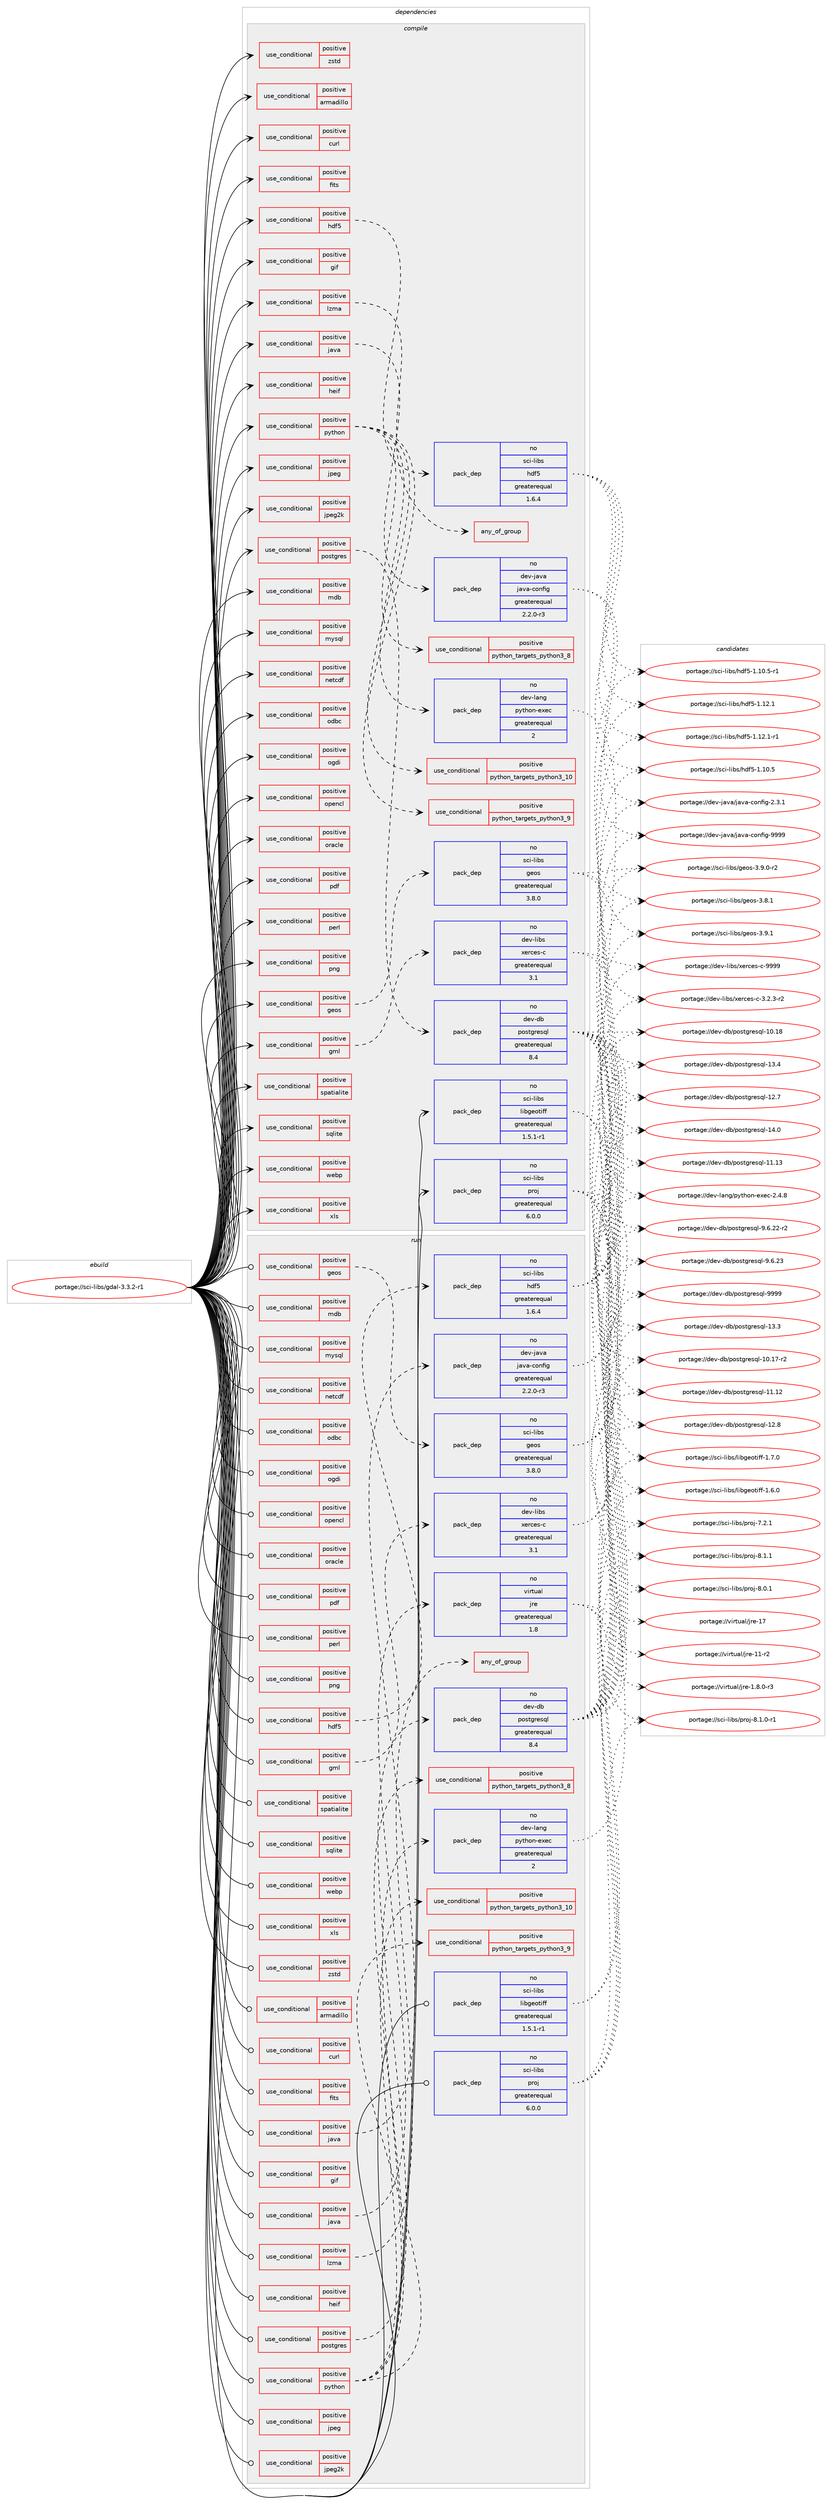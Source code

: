 digraph prolog {

# *************
# Graph options
# *************

newrank=true;
concentrate=true;
compound=true;
graph [rankdir=LR,fontname=Helvetica,fontsize=10,ranksep=1.5];#, ranksep=2.5, nodesep=0.2];
edge  [arrowhead=vee];
node  [fontname=Helvetica,fontsize=10];

# **********
# The ebuild
# **********

subgraph cluster_leftcol {
color=gray;
label=<<i>ebuild</i>>;
id [label="portage://sci-libs/gdal-3.3.2-r1", color=red, width=4, href="../sci-libs/gdal-3.3.2-r1.svg"];
}

# ****************
# The dependencies
# ****************

subgraph cluster_midcol {
color=gray;
label=<<i>dependencies</i>>;
subgraph cluster_compile {
fillcolor="#eeeeee";
style=filled;
label=<<i>compile</i>>;
subgraph cond231 {
dependency393 [label=<<TABLE BORDER="0" CELLBORDER="1" CELLSPACING="0" CELLPADDING="4"><TR><TD ROWSPAN="3" CELLPADDING="10">use_conditional</TD></TR><TR><TD>positive</TD></TR><TR><TD>armadillo</TD></TR></TABLE>>, shape=none, color=red];
# *** BEGIN UNKNOWN DEPENDENCY TYPE (TODO) ***
# dependency393 -> package_dependency(portage://sci-libs/gdal-3.3.2-r1,install,no,sci-libs,armadillo,none,[,,],any_same_slot,[use(enable(lapack),none)])
# *** END UNKNOWN DEPENDENCY TYPE (TODO) ***

}
id:e -> dependency393:w [weight=20,style="solid",arrowhead="vee"];
subgraph cond232 {
dependency394 [label=<<TABLE BORDER="0" CELLBORDER="1" CELLSPACING="0" CELLPADDING="4"><TR><TD ROWSPAN="3" CELLPADDING="10">use_conditional</TD></TR><TR><TD>positive</TD></TR><TR><TD>curl</TD></TR></TABLE>>, shape=none, color=red];
# *** BEGIN UNKNOWN DEPENDENCY TYPE (TODO) ***
# dependency394 -> package_dependency(portage://sci-libs/gdal-3.3.2-r1,install,no,net-misc,curl,none,[,,],[],[])
# *** END UNKNOWN DEPENDENCY TYPE (TODO) ***

}
id:e -> dependency394:w [weight=20,style="solid",arrowhead="vee"];
subgraph cond233 {
dependency395 [label=<<TABLE BORDER="0" CELLBORDER="1" CELLSPACING="0" CELLPADDING="4"><TR><TD ROWSPAN="3" CELLPADDING="10">use_conditional</TD></TR><TR><TD>positive</TD></TR><TR><TD>fits</TD></TR></TABLE>>, shape=none, color=red];
# *** BEGIN UNKNOWN DEPENDENCY TYPE (TODO) ***
# dependency395 -> package_dependency(portage://sci-libs/gdal-3.3.2-r1,install,no,sci-libs,cfitsio,none,[,,],any_same_slot,[])
# *** END UNKNOWN DEPENDENCY TYPE (TODO) ***

}
id:e -> dependency395:w [weight=20,style="solid",arrowhead="vee"];
subgraph cond234 {
dependency396 [label=<<TABLE BORDER="0" CELLBORDER="1" CELLSPACING="0" CELLPADDING="4"><TR><TD ROWSPAN="3" CELLPADDING="10">use_conditional</TD></TR><TR><TD>positive</TD></TR><TR><TD>geos</TD></TR></TABLE>>, shape=none, color=red];
subgraph pack155 {
dependency397 [label=<<TABLE BORDER="0" CELLBORDER="1" CELLSPACING="0" CELLPADDING="4" WIDTH="220"><TR><TD ROWSPAN="6" CELLPADDING="30">pack_dep</TD></TR><TR><TD WIDTH="110">no</TD></TR><TR><TD>sci-libs</TD></TR><TR><TD>geos</TD></TR><TR><TD>greaterequal</TD></TR><TR><TD>3.8.0</TD></TR></TABLE>>, shape=none, color=blue];
}
dependency396:e -> dependency397:w [weight=20,style="dashed",arrowhead="vee"];
}
id:e -> dependency396:w [weight=20,style="solid",arrowhead="vee"];
subgraph cond235 {
dependency398 [label=<<TABLE BORDER="0" CELLBORDER="1" CELLSPACING="0" CELLPADDING="4"><TR><TD ROWSPAN="3" CELLPADDING="10">use_conditional</TD></TR><TR><TD>positive</TD></TR><TR><TD>gif</TD></TR></TABLE>>, shape=none, color=red];
# *** BEGIN UNKNOWN DEPENDENCY TYPE (TODO) ***
# dependency398 -> package_dependency(portage://sci-libs/gdal-3.3.2-r1,install,no,media-libs,giflib,none,[,,],any_same_slot,[])
# *** END UNKNOWN DEPENDENCY TYPE (TODO) ***

}
id:e -> dependency398:w [weight=20,style="solid",arrowhead="vee"];
subgraph cond236 {
dependency399 [label=<<TABLE BORDER="0" CELLBORDER="1" CELLSPACING="0" CELLPADDING="4"><TR><TD ROWSPAN="3" CELLPADDING="10">use_conditional</TD></TR><TR><TD>positive</TD></TR><TR><TD>gml</TD></TR></TABLE>>, shape=none, color=red];
subgraph pack156 {
dependency400 [label=<<TABLE BORDER="0" CELLBORDER="1" CELLSPACING="0" CELLPADDING="4" WIDTH="220"><TR><TD ROWSPAN="6" CELLPADDING="30">pack_dep</TD></TR><TR><TD WIDTH="110">no</TD></TR><TR><TD>dev-libs</TD></TR><TR><TD>xerces-c</TD></TR><TR><TD>greaterequal</TD></TR><TR><TD>3.1</TD></TR></TABLE>>, shape=none, color=blue];
}
dependency399:e -> dependency400:w [weight=20,style="dashed",arrowhead="vee"];
}
id:e -> dependency399:w [weight=20,style="solid",arrowhead="vee"];
subgraph cond237 {
dependency401 [label=<<TABLE BORDER="0" CELLBORDER="1" CELLSPACING="0" CELLPADDING="4"><TR><TD ROWSPAN="3" CELLPADDING="10">use_conditional</TD></TR><TR><TD>positive</TD></TR><TR><TD>hdf5</TD></TR></TABLE>>, shape=none, color=red];
subgraph pack157 {
dependency402 [label=<<TABLE BORDER="0" CELLBORDER="1" CELLSPACING="0" CELLPADDING="4" WIDTH="220"><TR><TD ROWSPAN="6" CELLPADDING="30">pack_dep</TD></TR><TR><TD WIDTH="110">no</TD></TR><TR><TD>sci-libs</TD></TR><TR><TD>hdf5</TD></TR><TR><TD>greaterequal</TD></TR><TR><TD>1.6.4</TD></TR></TABLE>>, shape=none, color=blue];
}
dependency401:e -> dependency402:w [weight=20,style="dashed",arrowhead="vee"];
}
id:e -> dependency401:w [weight=20,style="solid",arrowhead="vee"];
subgraph cond238 {
dependency403 [label=<<TABLE BORDER="0" CELLBORDER="1" CELLSPACING="0" CELLPADDING="4"><TR><TD ROWSPAN="3" CELLPADDING="10">use_conditional</TD></TR><TR><TD>positive</TD></TR><TR><TD>heif</TD></TR></TABLE>>, shape=none, color=red];
# *** BEGIN UNKNOWN DEPENDENCY TYPE (TODO) ***
# dependency403 -> package_dependency(portage://sci-libs/gdal-3.3.2-r1,install,no,media-libs,libheif,none,[,,],any_same_slot,[])
# *** END UNKNOWN DEPENDENCY TYPE (TODO) ***

}
id:e -> dependency403:w [weight=20,style="solid",arrowhead="vee"];
subgraph cond239 {
dependency404 [label=<<TABLE BORDER="0" CELLBORDER="1" CELLSPACING="0" CELLPADDING="4"><TR><TD ROWSPAN="3" CELLPADDING="10">use_conditional</TD></TR><TR><TD>positive</TD></TR><TR><TD>java</TD></TR></TABLE>>, shape=none, color=red];
subgraph pack158 {
dependency405 [label=<<TABLE BORDER="0" CELLBORDER="1" CELLSPACING="0" CELLPADDING="4" WIDTH="220"><TR><TD ROWSPAN="6" CELLPADDING="30">pack_dep</TD></TR><TR><TD WIDTH="110">no</TD></TR><TR><TD>dev-java</TD></TR><TR><TD>java-config</TD></TR><TR><TD>greaterequal</TD></TR><TR><TD>2.2.0-r3</TD></TR></TABLE>>, shape=none, color=blue];
}
dependency404:e -> dependency405:w [weight=20,style="dashed",arrowhead="vee"];
}
id:e -> dependency404:w [weight=20,style="solid",arrowhead="vee"];
subgraph cond240 {
dependency406 [label=<<TABLE BORDER="0" CELLBORDER="1" CELLSPACING="0" CELLPADDING="4"><TR><TD ROWSPAN="3" CELLPADDING="10">use_conditional</TD></TR><TR><TD>positive</TD></TR><TR><TD>jpeg</TD></TR></TABLE>>, shape=none, color=red];
# *** BEGIN UNKNOWN DEPENDENCY TYPE (TODO) ***
# dependency406 -> package_dependency(portage://sci-libs/gdal-3.3.2-r1,install,no,virtual,jpeg,none,[,,],[slot(0),equal],[])
# *** END UNKNOWN DEPENDENCY TYPE (TODO) ***

}
id:e -> dependency406:w [weight=20,style="solid",arrowhead="vee"];
subgraph cond241 {
dependency407 [label=<<TABLE BORDER="0" CELLBORDER="1" CELLSPACING="0" CELLPADDING="4"><TR><TD ROWSPAN="3" CELLPADDING="10">use_conditional</TD></TR><TR><TD>positive</TD></TR><TR><TD>jpeg2k</TD></TR></TABLE>>, shape=none, color=red];
# *** BEGIN UNKNOWN DEPENDENCY TYPE (TODO) ***
# dependency407 -> package_dependency(portage://sci-libs/gdal-3.3.2-r1,install,no,media-libs,openjpeg,none,[,,],[slot(2),equal],[])
# *** END UNKNOWN DEPENDENCY TYPE (TODO) ***

}
id:e -> dependency407:w [weight=20,style="solid",arrowhead="vee"];
subgraph cond242 {
dependency408 [label=<<TABLE BORDER="0" CELLBORDER="1" CELLSPACING="0" CELLPADDING="4"><TR><TD ROWSPAN="3" CELLPADDING="10">use_conditional</TD></TR><TR><TD>positive</TD></TR><TR><TD>lzma</TD></TR></TABLE>>, shape=none, color=red];
subgraph any9 {
dependency409 [label=<<TABLE BORDER="0" CELLBORDER="1" CELLSPACING="0" CELLPADDING="4"><TR><TD CELLPADDING="10">any_of_group</TD></TR></TABLE>>, shape=none, color=red];# *** BEGIN UNKNOWN DEPENDENCY TYPE (TODO) ***
# dependency409 -> package_dependency(portage://sci-libs/gdal-3.3.2-r1,install,no,app-arch,xz-utils,none,[,,],[],[])
# *** END UNKNOWN DEPENDENCY TYPE (TODO) ***

# *** BEGIN UNKNOWN DEPENDENCY TYPE (TODO) ***
# dependency409 -> package_dependency(portage://sci-libs/gdal-3.3.2-r1,install,no,app-arch,lzma,none,[,,],[],[])
# *** END UNKNOWN DEPENDENCY TYPE (TODO) ***

}
dependency408:e -> dependency409:w [weight=20,style="dashed",arrowhead="vee"];
}
id:e -> dependency408:w [weight=20,style="solid",arrowhead="vee"];
subgraph cond243 {
dependency410 [label=<<TABLE BORDER="0" CELLBORDER="1" CELLSPACING="0" CELLPADDING="4"><TR><TD ROWSPAN="3" CELLPADDING="10">use_conditional</TD></TR><TR><TD>positive</TD></TR><TR><TD>mdb</TD></TR></TABLE>>, shape=none, color=red];
# *** BEGIN UNKNOWN DEPENDENCY TYPE (TODO) ***
# dependency410 -> package_dependency(portage://sci-libs/gdal-3.3.2-r1,install,no,dev-java,jackcess,none,[,,],[slot(1)],[])
# *** END UNKNOWN DEPENDENCY TYPE (TODO) ***

}
id:e -> dependency410:w [weight=20,style="solid",arrowhead="vee"];
subgraph cond244 {
dependency411 [label=<<TABLE BORDER="0" CELLBORDER="1" CELLSPACING="0" CELLPADDING="4"><TR><TD ROWSPAN="3" CELLPADDING="10">use_conditional</TD></TR><TR><TD>positive</TD></TR><TR><TD>mysql</TD></TR></TABLE>>, shape=none, color=red];
# *** BEGIN UNKNOWN DEPENDENCY TYPE (TODO) ***
# dependency411 -> package_dependency(portage://sci-libs/gdal-3.3.2-r1,install,no,virtual,mysql,none,[,,],[],[])
# *** END UNKNOWN DEPENDENCY TYPE (TODO) ***

}
id:e -> dependency411:w [weight=20,style="solid",arrowhead="vee"];
subgraph cond245 {
dependency412 [label=<<TABLE BORDER="0" CELLBORDER="1" CELLSPACING="0" CELLPADDING="4"><TR><TD ROWSPAN="3" CELLPADDING="10">use_conditional</TD></TR><TR><TD>positive</TD></TR><TR><TD>netcdf</TD></TR></TABLE>>, shape=none, color=red];
# *** BEGIN UNKNOWN DEPENDENCY TYPE (TODO) ***
# dependency412 -> package_dependency(portage://sci-libs/gdal-3.3.2-r1,install,no,sci-libs,netcdf,none,[,,],any_same_slot,[])
# *** END UNKNOWN DEPENDENCY TYPE (TODO) ***

}
id:e -> dependency412:w [weight=20,style="solid",arrowhead="vee"];
subgraph cond246 {
dependency413 [label=<<TABLE BORDER="0" CELLBORDER="1" CELLSPACING="0" CELLPADDING="4"><TR><TD ROWSPAN="3" CELLPADDING="10">use_conditional</TD></TR><TR><TD>positive</TD></TR><TR><TD>odbc</TD></TR></TABLE>>, shape=none, color=red];
# *** BEGIN UNKNOWN DEPENDENCY TYPE (TODO) ***
# dependency413 -> package_dependency(portage://sci-libs/gdal-3.3.2-r1,install,no,dev-db,unixODBC,none,[,,],[],[])
# *** END UNKNOWN DEPENDENCY TYPE (TODO) ***

}
id:e -> dependency413:w [weight=20,style="solid",arrowhead="vee"];
subgraph cond247 {
dependency414 [label=<<TABLE BORDER="0" CELLBORDER="1" CELLSPACING="0" CELLPADDING="4"><TR><TD ROWSPAN="3" CELLPADDING="10">use_conditional</TD></TR><TR><TD>positive</TD></TR><TR><TD>ogdi</TD></TR></TABLE>>, shape=none, color=red];
# *** BEGIN UNKNOWN DEPENDENCY TYPE (TODO) ***
# dependency414 -> package_dependency(portage://sci-libs/gdal-3.3.2-r1,install,no,sci-libs,ogdi,none,[,,],[],[])
# *** END UNKNOWN DEPENDENCY TYPE (TODO) ***

}
id:e -> dependency414:w [weight=20,style="solid",arrowhead="vee"];
subgraph cond248 {
dependency415 [label=<<TABLE BORDER="0" CELLBORDER="1" CELLSPACING="0" CELLPADDING="4"><TR><TD ROWSPAN="3" CELLPADDING="10">use_conditional</TD></TR><TR><TD>positive</TD></TR><TR><TD>opencl</TD></TR></TABLE>>, shape=none, color=red];
# *** BEGIN UNKNOWN DEPENDENCY TYPE (TODO) ***
# dependency415 -> package_dependency(portage://sci-libs/gdal-3.3.2-r1,install,no,virtual,opencl,none,[,,],[],[])
# *** END UNKNOWN DEPENDENCY TYPE (TODO) ***

}
id:e -> dependency415:w [weight=20,style="solid",arrowhead="vee"];
subgraph cond249 {
dependency416 [label=<<TABLE BORDER="0" CELLBORDER="1" CELLSPACING="0" CELLPADDING="4"><TR><TD ROWSPAN="3" CELLPADDING="10">use_conditional</TD></TR><TR><TD>positive</TD></TR><TR><TD>oracle</TD></TR></TABLE>>, shape=none, color=red];
# *** BEGIN UNKNOWN DEPENDENCY TYPE (TODO) ***
# dependency416 -> package_dependency(portage://sci-libs/gdal-3.3.2-r1,install,no,dev-db,oracle-instantclient,none,[,,],any_same_slot,[])
# *** END UNKNOWN DEPENDENCY TYPE (TODO) ***

}
id:e -> dependency416:w [weight=20,style="solid",arrowhead="vee"];
subgraph cond250 {
dependency417 [label=<<TABLE BORDER="0" CELLBORDER="1" CELLSPACING="0" CELLPADDING="4"><TR><TD ROWSPAN="3" CELLPADDING="10">use_conditional</TD></TR><TR><TD>positive</TD></TR><TR><TD>pdf</TD></TR></TABLE>>, shape=none, color=red];
# *** BEGIN UNKNOWN DEPENDENCY TYPE (TODO) ***
# dependency417 -> package_dependency(portage://sci-libs/gdal-3.3.2-r1,install,no,app-text,poppler,none,[,,],any_same_slot,[])
# *** END UNKNOWN DEPENDENCY TYPE (TODO) ***

}
id:e -> dependency417:w [weight=20,style="solid",arrowhead="vee"];
subgraph cond251 {
dependency418 [label=<<TABLE BORDER="0" CELLBORDER="1" CELLSPACING="0" CELLPADDING="4"><TR><TD ROWSPAN="3" CELLPADDING="10">use_conditional</TD></TR><TR><TD>positive</TD></TR><TR><TD>perl</TD></TR></TABLE>>, shape=none, color=red];
# *** BEGIN UNKNOWN DEPENDENCY TYPE (TODO) ***
# dependency418 -> package_dependency(portage://sci-libs/gdal-3.3.2-r1,install,no,dev-lang,perl,none,[,,],any_same_slot,[])
# *** END UNKNOWN DEPENDENCY TYPE (TODO) ***

}
id:e -> dependency418:w [weight=20,style="solid",arrowhead="vee"];
subgraph cond252 {
dependency419 [label=<<TABLE BORDER="0" CELLBORDER="1" CELLSPACING="0" CELLPADDING="4"><TR><TD ROWSPAN="3" CELLPADDING="10">use_conditional</TD></TR><TR><TD>positive</TD></TR><TR><TD>png</TD></TR></TABLE>>, shape=none, color=red];
# *** BEGIN UNKNOWN DEPENDENCY TYPE (TODO) ***
# dependency419 -> package_dependency(portage://sci-libs/gdal-3.3.2-r1,install,no,media-libs,libpng,none,[,,],[slot(0),equal],[])
# *** END UNKNOWN DEPENDENCY TYPE (TODO) ***

}
id:e -> dependency419:w [weight=20,style="solid",arrowhead="vee"];
subgraph cond253 {
dependency420 [label=<<TABLE BORDER="0" CELLBORDER="1" CELLSPACING="0" CELLPADDING="4"><TR><TD ROWSPAN="3" CELLPADDING="10">use_conditional</TD></TR><TR><TD>positive</TD></TR><TR><TD>postgres</TD></TR></TABLE>>, shape=none, color=red];
subgraph pack159 {
dependency421 [label=<<TABLE BORDER="0" CELLBORDER="1" CELLSPACING="0" CELLPADDING="4" WIDTH="220"><TR><TD ROWSPAN="6" CELLPADDING="30">pack_dep</TD></TR><TR><TD WIDTH="110">no</TD></TR><TR><TD>dev-db</TD></TR><TR><TD>postgresql</TD></TR><TR><TD>greaterequal</TD></TR><TR><TD>8.4</TD></TR></TABLE>>, shape=none, color=blue];
}
dependency420:e -> dependency421:w [weight=20,style="dashed",arrowhead="vee"];
}
id:e -> dependency420:w [weight=20,style="solid",arrowhead="vee"];
subgraph cond254 {
dependency422 [label=<<TABLE BORDER="0" CELLBORDER="1" CELLSPACING="0" CELLPADDING="4"><TR><TD ROWSPAN="3" CELLPADDING="10">use_conditional</TD></TR><TR><TD>positive</TD></TR><TR><TD>python</TD></TR></TABLE>>, shape=none, color=red];
subgraph cond255 {
dependency423 [label=<<TABLE BORDER="0" CELLBORDER="1" CELLSPACING="0" CELLPADDING="4"><TR><TD ROWSPAN="3" CELLPADDING="10">use_conditional</TD></TR><TR><TD>positive</TD></TR><TR><TD>python_targets_python3_8</TD></TR></TABLE>>, shape=none, color=red];
# *** BEGIN UNKNOWN DEPENDENCY TYPE (TODO) ***
# dependency423 -> package_dependency(portage://sci-libs/gdal-3.3.2-r1,install,no,dev-lang,python,none,[,,],[slot(3.8)],[])
# *** END UNKNOWN DEPENDENCY TYPE (TODO) ***

}
dependency422:e -> dependency423:w [weight=20,style="dashed",arrowhead="vee"];
subgraph cond256 {
dependency424 [label=<<TABLE BORDER="0" CELLBORDER="1" CELLSPACING="0" CELLPADDING="4"><TR><TD ROWSPAN="3" CELLPADDING="10">use_conditional</TD></TR><TR><TD>positive</TD></TR><TR><TD>python_targets_python3_9</TD></TR></TABLE>>, shape=none, color=red];
# *** BEGIN UNKNOWN DEPENDENCY TYPE (TODO) ***
# dependency424 -> package_dependency(portage://sci-libs/gdal-3.3.2-r1,install,no,dev-lang,python,none,[,,],[slot(3.9)],[])
# *** END UNKNOWN DEPENDENCY TYPE (TODO) ***

}
dependency422:e -> dependency424:w [weight=20,style="dashed",arrowhead="vee"];
subgraph cond257 {
dependency425 [label=<<TABLE BORDER="0" CELLBORDER="1" CELLSPACING="0" CELLPADDING="4"><TR><TD ROWSPAN="3" CELLPADDING="10">use_conditional</TD></TR><TR><TD>positive</TD></TR><TR><TD>python_targets_python3_10</TD></TR></TABLE>>, shape=none, color=red];
# *** BEGIN UNKNOWN DEPENDENCY TYPE (TODO) ***
# dependency425 -> package_dependency(portage://sci-libs/gdal-3.3.2-r1,install,no,dev-lang,python,none,[,,],[slot(3.10)],[])
# *** END UNKNOWN DEPENDENCY TYPE (TODO) ***

}
dependency422:e -> dependency425:w [weight=20,style="dashed",arrowhead="vee"];
subgraph pack160 {
dependency426 [label=<<TABLE BORDER="0" CELLBORDER="1" CELLSPACING="0" CELLPADDING="4" WIDTH="220"><TR><TD ROWSPAN="6" CELLPADDING="30">pack_dep</TD></TR><TR><TD WIDTH="110">no</TD></TR><TR><TD>dev-lang</TD></TR><TR><TD>python-exec</TD></TR><TR><TD>greaterequal</TD></TR><TR><TD>2</TD></TR></TABLE>>, shape=none, color=blue];
}
dependency422:e -> dependency426:w [weight=20,style="dashed",arrowhead="vee"];
# *** BEGIN UNKNOWN DEPENDENCY TYPE (TODO) ***
# dependency422 -> package_dependency(portage://sci-libs/gdal-3.3.2-r1,install,no,dev-python,numpy,none,[,,],[],[use(optenable(python_targets_python3_8),negative),use(optenable(python_targets_python3_9),negative),use(optenable(python_targets_python3_10),negative)])
# *** END UNKNOWN DEPENDENCY TYPE (TODO) ***

}
id:e -> dependency422:w [weight=20,style="solid",arrowhead="vee"];
subgraph cond258 {
dependency427 [label=<<TABLE BORDER="0" CELLBORDER="1" CELLSPACING="0" CELLPADDING="4"><TR><TD ROWSPAN="3" CELLPADDING="10">use_conditional</TD></TR><TR><TD>positive</TD></TR><TR><TD>spatialite</TD></TR></TABLE>>, shape=none, color=red];
# *** BEGIN UNKNOWN DEPENDENCY TYPE (TODO) ***
# dependency427 -> package_dependency(portage://sci-libs/gdal-3.3.2-r1,install,no,dev-db,spatialite,none,[,,],[],[])
# *** END UNKNOWN DEPENDENCY TYPE (TODO) ***

}
id:e -> dependency427:w [weight=20,style="solid",arrowhead="vee"];
subgraph cond259 {
dependency428 [label=<<TABLE BORDER="0" CELLBORDER="1" CELLSPACING="0" CELLPADDING="4"><TR><TD ROWSPAN="3" CELLPADDING="10">use_conditional</TD></TR><TR><TD>positive</TD></TR><TR><TD>sqlite</TD></TR></TABLE>>, shape=none, color=red];
# *** BEGIN UNKNOWN DEPENDENCY TYPE (TODO) ***
# dependency428 -> package_dependency(portage://sci-libs/gdal-3.3.2-r1,install,no,dev-db,sqlite,none,[,,],[slot(3)],[])
# *** END UNKNOWN DEPENDENCY TYPE (TODO) ***

}
id:e -> dependency428:w [weight=20,style="solid",arrowhead="vee"];
subgraph cond260 {
dependency429 [label=<<TABLE BORDER="0" CELLBORDER="1" CELLSPACING="0" CELLPADDING="4"><TR><TD ROWSPAN="3" CELLPADDING="10">use_conditional</TD></TR><TR><TD>positive</TD></TR><TR><TD>webp</TD></TR></TABLE>>, shape=none, color=red];
# *** BEGIN UNKNOWN DEPENDENCY TYPE (TODO) ***
# dependency429 -> package_dependency(portage://sci-libs/gdal-3.3.2-r1,install,no,media-libs,libwebp,none,[,,],any_same_slot,[])
# *** END UNKNOWN DEPENDENCY TYPE (TODO) ***

}
id:e -> dependency429:w [weight=20,style="solid",arrowhead="vee"];
subgraph cond261 {
dependency430 [label=<<TABLE BORDER="0" CELLBORDER="1" CELLSPACING="0" CELLPADDING="4"><TR><TD ROWSPAN="3" CELLPADDING="10">use_conditional</TD></TR><TR><TD>positive</TD></TR><TR><TD>xls</TD></TR></TABLE>>, shape=none, color=red];
# *** BEGIN UNKNOWN DEPENDENCY TYPE (TODO) ***
# dependency430 -> package_dependency(portage://sci-libs/gdal-3.3.2-r1,install,no,dev-libs,freexl,none,[,,],[],[])
# *** END UNKNOWN DEPENDENCY TYPE (TODO) ***

}
id:e -> dependency430:w [weight=20,style="solid",arrowhead="vee"];
subgraph cond262 {
dependency431 [label=<<TABLE BORDER="0" CELLBORDER="1" CELLSPACING="0" CELLPADDING="4"><TR><TD ROWSPAN="3" CELLPADDING="10">use_conditional</TD></TR><TR><TD>positive</TD></TR><TR><TD>zstd</TD></TR></TABLE>>, shape=none, color=red];
# *** BEGIN UNKNOWN DEPENDENCY TYPE (TODO) ***
# dependency431 -> package_dependency(portage://sci-libs/gdal-3.3.2-r1,install,no,app-arch,zstd,none,[,,],any_same_slot,[])
# *** END UNKNOWN DEPENDENCY TYPE (TODO) ***

}
id:e -> dependency431:w [weight=20,style="solid",arrowhead="vee"];
# *** BEGIN UNKNOWN DEPENDENCY TYPE (TODO) ***
# id -> package_dependency(portage://sci-libs/gdal-3.3.2-r1,install,no,dev-libs,expat,none,[,,],[],[])
# *** END UNKNOWN DEPENDENCY TYPE (TODO) ***

# *** BEGIN UNKNOWN DEPENDENCY TYPE (TODO) ***
# id -> package_dependency(portage://sci-libs/gdal-3.3.2-r1,install,no,dev-libs,json-c,none,[,,],any_same_slot,[])
# *** END UNKNOWN DEPENDENCY TYPE (TODO) ***

# *** BEGIN UNKNOWN DEPENDENCY TYPE (TODO) ***
# id -> package_dependency(portage://sci-libs/gdal-3.3.2-r1,install,no,dev-libs,libpcre,none,[,,],[],[])
# *** END UNKNOWN DEPENDENCY TYPE (TODO) ***

# *** BEGIN UNKNOWN DEPENDENCY TYPE (TODO) ***
# id -> package_dependency(portage://sci-libs/gdal-3.3.2-r1,install,no,dev-libs,libxml2,none,[,,],[slot(2)],[])
# *** END UNKNOWN DEPENDENCY TYPE (TODO) ***

# *** BEGIN UNKNOWN DEPENDENCY TYPE (TODO) ***
# id -> package_dependency(portage://sci-libs/gdal-3.3.2-r1,install,no,dev-libs,openssl,none,[,,],any_same_slot,[])
# *** END UNKNOWN DEPENDENCY TYPE (TODO) ***

# *** BEGIN UNKNOWN DEPENDENCY TYPE (TODO) ***
# id -> package_dependency(portage://sci-libs/gdal-3.3.2-r1,install,no,media-libs,tiff,none,[,,],[],[])
# *** END UNKNOWN DEPENDENCY TYPE (TODO) ***

subgraph pack161 {
dependency432 [label=<<TABLE BORDER="0" CELLBORDER="1" CELLSPACING="0" CELLPADDING="4" WIDTH="220"><TR><TD ROWSPAN="6" CELLPADDING="30">pack_dep</TD></TR><TR><TD WIDTH="110">no</TD></TR><TR><TD>sci-libs</TD></TR><TR><TD>libgeotiff</TD></TR><TR><TD>greaterequal</TD></TR><TR><TD>1.5.1-r1</TD></TR></TABLE>>, shape=none, color=blue];
}
id:e -> dependency432:w [weight=20,style="solid",arrowhead="vee"];
subgraph pack162 {
dependency433 [label=<<TABLE BORDER="0" CELLBORDER="1" CELLSPACING="0" CELLPADDING="4" WIDTH="220"><TR><TD ROWSPAN="6" CELLPADDING="30">pack_dep</TD></TR><TR><TD WIDTH="110">no</TD></TR><TR><TD>sci-libs</TD></TR><TR><TD>proj</TD></TR><TR><TD>greaterequal</TD></TR><TR><TD>6.0.0</TD></TR></TABLE>>, shape=none, color=blue];
}
id:e -> dependency433:w [weight=20,style="solid",arrowhead="vee"];
# *** BEGIN UNKNOWN DEPENDENCY TYPE (TODO) ***
# id -> package_dependency(portage://sci-libs/gdal-3.3.2-r1,install,no,sys-libs,zlib,none,[,,],[],[use(enable(minizip),positive)])
# *** END UNKNOWN DEPENDENCY TYPE (TODO) ***

}
subgraph cluster_compileandrun {
fillcolor="#eeeeee";
style=filled;
label=<<i>compile and run</i>>;
}
subgraph cluster_run {
fillcolor="#eeeeee";
style=filled;
label=<<i>run</i>>;
subgraph cond263 {
dependency434 [label=<<TABLE BORDER="0" CELLBORDER="1" CELLSPACING="0" CELLPADDING="4"><TR><TD ROWSPAN="3" CELLPADDING="10">use_conditional</TD></TR><TR><TD>positive</TD></TR><TR><TD>armadillo</TD></TR></TABLE>>, shape=none, color=red];
# *** BEGIN UNKNOWN DEPENDENCY TYPE (TODO) ***
# dependency434 -> package_dependency(portage://sci-libs/gdal-3.3.2-r1,run,no,sci-libs,armadillo,none,[,,],any_same_slot,[use(enable(lapack),none)])
# *** END UNKNOWN DEPENDENCY TYPE (TODO) ***

}
id:e -> dependency434:w [weight=20,style="solid",arrowhead="odot"];
subgraph cond264 {
dependency435 [label=<<TABLE BORDER="0" CELLBORDER="1" CELLSPACING="0" CELLPADDING="4"><TR><TD ROWSPAN="3" CELLPADDING="10">use_conditional</TD></TR><TR><TD>positive</TD></TR><TR><TD>curl</TD></TR></TABLE>>, shape=none, color=red];
# *** BEGIN UNKNOWN DEPENDENCY TYPE (TODO) ***
# dependency435 -> package_dependency(portage://sci-libs/gdal-3.3.2-r1,run,no,net-misc,curl,none,[,,],[],[])
# *** END UNKNOWN DEPENDENCY TYPE (TODO) ***

}
id:e -> dependency435:w [weight=20,style="solid",arrowhead="odot"];
subgraph cond265 {
dependency436 [label=<<TABLE BORDER="0" CELLBORDER="1" CELLSPACING="0" CELLPADDING="4"><TR><TD ROWSPAN="3" CELLPADDING="10">use_conditional</TD></TR><TR><TD>positive</TD></TR><TR><TD>fits</TD></TR></TABLE>>, shape=none, color=red];
# *** BEGIN UNKNOWN DEPENDENCY TYPE (TODO) ***
# dependency436 -> package_dependency(portage://sci-libs/gdal-3.3.2-r1,run,no,sci-libs,cfitsio,none,[,,],any_same_slot,[])
# *** END UNKNOWN DEPENDENCY TYPE (TODO) ***

}
id:e -> dependency436:w [weight=20,style="solid",arrowhead="odot"];
subgraph cond266 {
dependency437 [label=<<TABLE BORDER="0" CELLBORDER="1" CELLSPACING="0" CELLPADDING="4"><TR><TD ROWSPAN="3" CELLPADDING="10">use_conditional</TD></TR><TR><TD>positive</TD></TR><TR><TD>geos</TD></TR></TABLE>>, shape=none, color=red];
subgraph pack163 {
dependency438 [label=<<TABLE BORDER="0" CELLBORDER="1" CELLSPACING="0" CELLPADDING="4" WIDTH="220"><TR><TD ROWSPAN="6" CELLPADDING="30">pack_dep</TD></TR><TR><TD WIDTH="110">no</TD></TR><TR><TD>sci-libs</TD></TR><TR><TD>geos</TD></TR><TR><TD>greaterequal</TD></TR><TR><TD>3.8.0</TD></TR></TABLE>>, shape=none, color=blue];
}
dependency437:e -> dependency438:w [weight=20,style="dashed",arrowhead="vee"];
}
id:e -> dependency437:w [weight=20,style="solid",arrowhead="odot"];
subgraph cond267 {
dependency439 [label=<<TABLE BORDER="0" CELLBORDER="1" CELLSPACING="0" CELLPADDING="4"><TR><TD ROWSPAN="3" CELLPADDING="10">use_conditional</TD></TR><TR><TD>positive</TD></TR><TR><TD>gif</TD></TR></TABLE>>, shape=none, color=red];
# *** BEGIN UNKNOWN DEPENDENCY TYPE (TODO) ***
# dependency439 -> package_dependency(portage://sci-libs/gdal-3.3.2-r1,run,no,media-libs,giflib,none,[,,],any_same_slot,[])
# *** END UNKNOWN DEPENDENCY TYPE (TODO) ***

}
id:e -> dependency439:w [weight=20,style="solid",arrowhead="odot"];
subgraph cond268 {
dependency440 [label=<<TABLE BORDER="0" CELLBORDER="1" CELLSPACING="0" CELLPADDING="4"><TR><TD ROWSPAN="3" CELLPADDING="10">use_conditional</TD></TR><TR><TD>positive</TD></TR><TR><TD>gml</TD></TR></TABLE>>, shape=none, color=red];
subgraph pack164 {
dependency441 [label=<<TABLE BORDER="0" CELLBORDER="1" CELLSPACING="0" CELLPADDING="4" WIDTH="220"><TR><TD ROWSPAN="6" CELLPADDING="30">pack_dep</TD></TR><TR><TD WIDTH="110">no</TD></TR><TR><TD>dev-libs</TD></TR><TR><TD>xerces-c</TD></TR><TR><TD>greaterequal</TD></TR><TR><TD>3.1</TD></TR></TABLE>>, shape=none, color=blue];
}
dependency440:e -> dependency441:w [weight=20,style="dashed",arrowhead="vee"];
}
id:e -> dependency440:w [weight=20,style="solid",arrowhead="odot"];
subgraph cond269 {
dependency442 [label=<<TABLE BORDER="0" CELLBORDER="1" CELLSPACING="0" CELLPADDING="4"><TR><TD ROWSPAN="3" CELLPADDING="10">use_conditional</TD></TR><TR><TD>positive</TD></TR><TR><TD>hdf5</TD></TR></TABLE>>, shape=none, color=red];
subgraph pack165 {
dependency443 [label=<<TABLE BORDER="0" CELLBORDER="1" CELLSPACING="0" CELLPADDING="4" WIDTH="220"><TR><TD ROWSPAN="6" CELLPADDING="30">pack_dep</TD></TR><TR><TD WIDTH="110">no</TD></TR><TR><TD>sci-libs</TD></TR><TR><TD>hdf5</TD></TR><TR><TD>greaterequal</TD></TR><TR><TD>1.6.4</TD></TR></TABLE>>, shape=none, color=blue];
}
dependency442:e -> dependency443:w [weight=20,style="dashed",arrowhead="vee"];
}
id:e -> dependency442:w [weight=20,style="solid",arrowhead="odot"];
subgraph cond270 {
dependency444 [label=<<TABLE BORDER="0" CELLBORDER="1" CELLSPACING="0" CELLPADDING="4"><TR><TD ROWSPAN="3" CELLPADDING="10">use_conditional</TD></TR><TR><TD>positive</TD></TR><TR><TD>heif</TD></TR></TABLE>>, shape=none, color=red];
# *** BEGIN UNKNOWN DEPENDENCY TYPE (TODO) ***
# dependency444 -> package_dependency(portage://sci-libs/gdal-3.3.2-r1,run,no,media-libs,libheif,none,[,,],any_same_slot,[])
# *** END UNKNOWN DEPENDENCY TYPE (TODO) ***

}
id:e -> dependency444:w [weight=20,style="solid",arrowhead="odot"];
subgraph cond271 {
dependency445 [label=<<TABLE BORDER="0" CELLBORDER="1" CELLSPACING="0" CELLPADDING="4"><TR><TD ROWSPAN="3" CELLPADDING="10">use_conditional</TD></TR><TR><TD>positive</TD></TR><TR><TD>java</TD></TR></TABLE>>, shape=none, color=red];
subgraph pack166 {
dependency446 [label=<<TABLE BORDER="0" CELLBORDER="1" CELLSPACING="0" CELLPADDING="4" WIDTH="220"><TR><TD ROWSPAN="6" CELLPADDING="30">pack_dep</TD></TR><TR><TD WIDTH="110">no</TD></TR><TR><TD>dev-java</TD></TR><TR><TD>java-config</TD></TR><TR><TD>greaterequal</TD></TR><TR><TD>2.2.0-r3</TD></TR></TABLE>>, shape=none, color=blue];
}
dependency445:e -> dependency446:w [weight=20,style="dashed",arrowhead="vee"];
}
id:e -> dependency445:w [weight=20,style="solid",arrowhead="odot"];
subgraph cond272 {
dependency447 [label=<<TABLE BORDER="0" CELLBORDER="1" CELLSPACING="0" CELLPADDING="4"><TR><TD ROWSPAN="3" CELLPADDING="10">use_conditional</TD></TR><TR><TD>positive</TD></TR><TR><TD>java</TD></TR></TABLE>>, shape=none, color=red];
subgraph pack167 {
dependency448 [label=<<TABLE BORDER="0" CELLBORDER="1" CELLSPACING="0" CELLPADDING="4" WIDTH="220"><TR><TD ROWSPAN="6" CELLPADDING="30">pack_dep</TD></TR><TR><TD WIDTH="110">no</TD></TR><TR><TD>virtual</TD></TR><TR><TD>jre</TD></TR><TR><TD>greaterequal</TD></TR><TR><TD>1.8</TD></TR></TABLE>>, shape=none, color=blue];
}
dependency447:e -> dependency448:w [weight=20,style="dashed",arrowhead="vee"];
}
id:e -> dependency447:w [weight=20,style="solid",arrowhead="odot"];
subgraph cond273 {
dependency449 [label=<<TABLE BORDER="0" CELLBORDER="1" CELLSPACING="0" CELLPADDING="4"><TR><TD ROWSPAN="3" CELLPADDING="10">use_conditional</TD></TR><TR><TD>positive</TD></TR><TR><TD>jpeg</TD></TR></TABLE>>, shape=none, color=red];
# *** BEGIN UNKNOWN DEPENDENCY TYPE (TODO) ***
# dependency449 -> package_dependency(portage://sci-libs/gdal-3.3.2-r1,run,no,virtual,jpeg,none,[,,],[slot(0),equal],[])
# *** END UNKNOWN DEPENDENCY TYPE (TODO) ***

}
id:e -> dependency449:w [weight=20,style="solid",arrowhead="odot"];
subgraph cond274 {
dependency450 [label=<<TABLE BORDER="0" CELLBORDER="1" CELLSPACING="0" CELLPADDING="4"><TR><TD ROWSPAN="3" CELLPADDING="10">use_conditional</TD></TR><TR><TD>positive</TD></TR><TR><TD>jpeg2k</TD></TR></TABLE>>, shape=none, color=red];
# *** BEGIN UNKNOWN DEPENDENCY TYPE (TODO) ***
# dependency450 -> package_dependency(portage://sci-libs/gdal-3.3.2-r1,run,no,media-libs,openjpeg,none,[,,],[slot(2),equal],[])
# *** END UNKNOWN DEPENDENCY TYPE (TODO) ***

}
id:e -> dependency450:w [weight=20,style="solid",arrowhead="odot"];
subgraph cond275 {
dependency451 [label=<<TABLE BORDER="0" CELLBORDER="1" CELLSPACING="0" CELLPADDING="4"><TR><TD ROWSPAN="3" CELLPADDING="10">use_conditional</TD></TR><TR><TD>positive</TD></TR><TR><TD>lzma</TD></TR></TABLE>>, shape=none, color=red];
subgraph any10 {
dependency452 [label=<<TABLE BORDER="0" CELLBORDER="1" CELLSPACING="0" CELLPADDING="4"><TR><TD CELLPADDING="10">any_of_group</TD></TR></TABLE>>, shape=none, color=red];# *** BEGIN UNKNOWN DEPENDENCY TYPE (TODO) ***
# dependency452 -> package_dependency(portage://sci-libs/gdal-3.3.2-r1,run,no,app-arch,xz-utils,none,[,,],[],[])
# *** END UNKNOWN DEPENDENCY TYPE (TODO) ***

# *** BEGIN UNKNOWN DEPENDENCY TYPE (TODO) ***
# dependency452 -> package_dependency(portage://sci-libs/gdal-3.3.2-r1,run,no,app-arch,lzma,none,[,,],[],[])
# *** END UNKNOWN DEPENDENCY TYPE (TODO) ***

}
dependency451:e -> dependency452:w [weight=20,style="dashed",arrowhead="vee"];
}
id:e -> dependency451:w [weight=20,style="solid",arrowhead="odot"];
subgraph cond276 {
dependency453 [label=<<TABLE BORDER="0" CELLBORDER="1" CELLSPACING="0" CELLPADDING="4"><TR><TD ROWSPAN="3" CELLPADDING="10">use_conditional</TD></TR><TR><TD>positive</TD></TR><TR><TD>mdb</TD></TR></TABLE>>, shape=none, color=red];
# *** BEGIN UNKNOWN DEPENDENCY TYPE (TODO) ***
# dependency453 -> package_dependency(portage://sci-libs/gdal-3.3.2-r1,run,no,dev-java,jackcess,none,[,,],[slot(1)],[])
# *** END UNKNOWN DEPENDENCY TYPE (TODO) ***

}
id:e -> dependency453:w [weight=20,style="solid",arrowhead="odot"];
subgraph cond277 {
dependency454 [label=<<TABLE BORDER="0" CELLBORDER="1" CELLSPACING="0" CELLPADDING="4"><TR><TD ROWSPAN="3" CELLPADDING="10">use_conditional</TD></TR><TR><TD>positive</TD></TR><TR><TD>mysql</TD></TR></TABLE>>, shape=none, color=red];
# *** BEGIN UNKNOWN DEPENDENCY TYPE (TODO) ***
# dependency454 -> package_dependency(portage://sci-libs/gdal-3.3.2-r1,run,no,virtual,mysql,none,[,,],[],[])
# *** END UNKNOWN DEPENDENCY TYPE (TODO) ***

}
id:e -> dependency454:w [weight=20,style="solid",arrowhead="odot"];
subgraph cond278 {
dependency455 [label=<<TABLE BORDER="0" CELLBORDER="1" CELLSPACING="0" CELLPADDING="4"><TR><TD ROWSPAN="3" CELLPADDING="10">use_conditional</TD></TR><TR><TD>positive</TD></TR><TR><TD>netcdf</TD></TR></TABLE>>, shape=none, color=red];
# *** BEGIN UNKNOWN DEPENDENCY TYPE (TODO) ***
# dependency455 -> package_dependency(portage://sci-libs/gdal-3.3.2-r1,run,no,sci-libs,netcdf,none,[,,],any_same_slot,[])
# *** END UNKNOWN DEPENDENCY TYPE (TODO) ***

}
id:e -> dependency455:w [weight=20,style="solid",arrowhead="odot"];
subgraph cond279 {
dependency456 [label=<<TABLE BORDER="0" CELLBORDER="1" CELLSPACING="0" CELLPADDING="4"><TR><TD ROWSPAN="3" CELLPADDING="10">use_conditional</TD></TR><TR><TD>positive</TD></TR><TR><TD>odbc</TD></TR></TABLE>>, shape=none, color=red];
# *** BEGIN UNKNOWN DEPENDENCY TYPE (TODO) ***
# dependency456 -> package_dependency(portage://sci-libs/gdal-3.3.2-r1,run,no,dev-db,unixODBC,none,[,,],[],[])
# *** END UNKNOWN DEPENDENCY TYPE (TODO) ***

}
id:e -> dependency456:w [weight=20,style="solid",arrowhead="odot"];
subgraph cond280 {
dependency457 [label=<<TABLE BORDER="0" CELLBORDER="1" CELLSPACING="0" CELLPADDING="4"><TR><TD ROWSPAN="3" CELLPADDING="10">use_conditional</TD></TR><TR><TD>positive</TD></TR><TR><TD>ogdi</TD></TR></TABLE>>, shape=none, color=red];
# *** BEGIN UNKNOWN DEPENDENCY TYPE (TODO) ***
# dependency457 -> package_dependency(portage://sci-libs/gdal-3.3.2-r1,run,no,sci-libs,ogdi,none,[,,],[],[])
# *** END UNKNOWN DEPENDENCY TYPE (TODO) ***

}
id:e -> dependency457:w [weight=20,style="solid",arrowhead="odot"];
subgraph cond281 {
dependency458 [label=<<TABLE BORDER="0" CELLBORDER="1" CELLSPACING="0" CELLPADDING="4"><TR><TD ROWSPAN="3" CELLPADDING="10">use_conditional</TD></TR><TR><TD>positive</TD></TR><TR><TD>opencl</TD></TR></TABLE>>, shape=none, color=red];
# *** BEGIN UNKNOWN DEPENDENCY TYPE (TODO) ***
# dependency458 -> package_dependency(portage://sci-libs/gdal-3.3.2-r1,run,no,virtual,opencl,none,[,,],[],[])
# *** END UNKNOWN DEPENDENCY TYPE (TODO) ***

}
id:e -> dependency458:w [weight=20,style="solid",arrowhead="odot"];
subgraph cond282 {
dependency459 [label=<<TABLE BORDER="0" CELLBORDER="1" CELLSPACING="0" CELLPADDING="4"><TR><TD ROWSPAN="3" CELLPADDING="10">use_conditional</TD></TR><TR><TD>positive</TD></TR><TR><TD>oracle</TD></TR></TABLE>>, shape=none, color=red];
# *** BEGIN UNKNOWN DEPENDENCY TYPE (TODO) ***
# dependency459 -> package_dependency(portage://sci-libs/gdal-3.3.2-r1,run,no,dev-db,oracle-instantclient,none,[,,],any_same_slot,[])
# *** END UNKNOWN DEPENDENCY TYPE (TODO) ***

}
id:e -> dependency459:w [weight=20,style="solid",arrowhead="odot"];
subgraph cond283 {
dependency460 [label=<<TABLE BORDER="0" CELLBORDER="1" CELLSPACING="0" CELLPADDING="4"><TR><TD ROWSPAN="3" CELLPADDING="10">use_conditional</TD></TR><TR><TD>positive</TD></TR><TR><TD>pdf</TD></TR></TABLE>>, shape=none, color=red];
# *** BEGIN UNKNOWN DEPENDENCY TYPE (TODO) ***
# dependency460 -> package_dependency(portage://sci-libs/gdal-3.3.2-r1,run,no,app-text,poppler,none,[,,],any_same_slot,[])
# *** END UNKNOWN DEPENDENCY TYPE (TODO) ***

}
id:e -> dependency460:w [weight=20,style="solid",arrowhead="odot"];
subgraph cond284 {
dependency461 [label=<<TABLE BORDER="0" CELLBORDER="1" CELLSPACING="0" CELLPADDING="4"><TR><TD ROWSPAN="3" CELLPADDING="10">use_conditional</TD></TR><TR><TD>positive</TD></TR><TR><TD>perl</TD></TR></TABLE>>, shape=none, color=red];
# *** BEGIN UNKNOWN DEPENDENCY TYPE (TODO) ***
# dependency461 -> package_dependency(portage://sci-libs/gdal-3.3.2-r1,run,no,dev-lang,perl,none,[,,],any_same_slot,[])
# *** END UNKNOWN DEPENDENCY TYPE (TODO) ***

}
id:e -> dependency461:w [weight=20,style="solid",arrowhead="odot"];
subgraph cond285 {
dependency462 [label=<<TABLE BORDER="0" CELLBORDER="1" CELLSPACING="0" CELLPADDING="4"><TR><TD ROWSPAN="3" CELLPADDING="10">use_conditional</TD></TR><TR><TD>positive</TD></TR><TR><TD>png</TD></TR></TABLE>>, shape=none, color=red];
# *** BEGIN UNKNOWN DEPENDENCY TYPE (TODO) ***
# dependency462 -> package_dependency(portage://sci-libs/gdal-3.3.2-r1,run,no,media-libs,libpng,none,[,,],[slot(0),equal],[])
# *** END UNKNOWN DEPENDENCY TYPE (TODO) ***

}
id:e -> dependency462:w [weight=20,style="solid",arrowhead="odot"];
subgraph cond286 {
dependency463 [label=<<TABLE BORDER="0" CELLBORDER="1" CELLSPACING="0" CELLPADDING="4"><TR><TD ROWSPAN="3" CELLPADDING="10">use_conditional</TD></TR><TR><TD>positive</TD></TR><TR><TD>postgres</TD></TR></TABLE>>, shape=none, color=red];
subgraph pack168 {
dependency464 [label=<<TABLE BORDER="0" CELLBORDER="1" CELLSPACING="0" CELLPADDING="4" WIDTH="220"><TR><TD ROWSPAN="6" CELLPADDING="30">pack_dep</TD></TR><TR><TD WIDTH="110">no</TD></TR><TR><TD>dev-db</TD></TR><TR><TD>postgresql</TD></TR><TR><TD>greaterequal</TD></TR><TR><TD>8.4</TD></TR></TABLE>>, shape=none, color=blue];
}
dependency463:e -> dependency464:w [weight=20,style="dashed",arrowhead="vee"];
}
id:e -> dependency463:w [weight=20,style="solid",arrowhead="odot"];
subgraph cond287 {
dependency465 [label=<<TABLE BORDER="0" CELLBORDER="1" CELLSPACING="0" CELLPADDING="4"><TR><TD ROWSPAN="3" CELLPADDING="10">use_conditional</TD></TR><TR><TD>positive</TD></TR><TR><TD>python</TD></TR></TABLE>>, shape=none, color=red];
subgraph cond288 {
dependency466 [label=<<TABLE BORDER="0" CELLBORDER="1" CELLSPACING="0" CELLPADDING="4"><TR><TD ROWSPAN="3" CELLPADDING="10">use_conditional</TD></TR><TR><TD>positive</TD></TR><TR><TD>python_targets_python3_8</TD></TR></TABLE>>, shape=none, color=red];
# *** BEGIN UNKNOWN DEPENDENCY TYPE (TODO) ***
# dependency466 -> package_dependency(portage://sci-libs/gdal-3.3.2-r1,run,no,dev-lang,python,none,[,,],[slot(3.8)],[])
# *** END UNKNOWN DEPENDENCY TYPE (TODO) ***

}
dependency465:e -> dependency466:w [weight=20,style="dashed",arrowhead="vee"];
subgraph cond289 {
dependency467 [label=<<TABLE BORDER="0" CELLBORDER="1" CELLSPACING="0" CELLPADDING="4"><TR><TD ROWSPAN="3" CELLPADDING="10">use_conditional</TD></TR><TR><TD>positive</TD></TR><TR><TD>python_targets_python3_9</TD></TR></TABLE>>, shape=none, color=red];
# *** BEGIN UNKNOWN DEPENDENCY TYPE (TODO) ***
# dependency467 -> package_dependency(portage://sci-libs/gdal-3.3.2-r1,run,no,dev-lang,python,none,[,,],[slot(3.9)],[])
# *** END UNKNOWN DEPENDENCY TYPE (TODO) ***

}
dependency465:e -> dependency467:w [weight=20,style="dashed",arrowhead="vee"];
subgraph cond290 {
dependency468 [label=<<TABLE BORDER="0" CELLBORDER="1" CELLSPACING="0" CELLPADDING="4"><TR><TD ROWSPAN="3" CELLPADDING="10">use_conditional</TD></TR><TR><TD>positive</TD></TR><TR><TD>python_targets_python3_10</TD></TR></TABLE>>, shape=none, color=red];
# *** BEGIN UNKNOWN DEPENDENCY TYPE (TODO) ***
# dependency468 -> package_dependency(portage://sci-libs/gdal-3.3.2-r1,run,no,dev-lang,python,none,[,,],[slot(3.10)],[])
# *** END UNKNOWN DEPENDENCY TYPE (TODO) ***

}
dependency465:e -> dependency468:w [weight=20,style="dashed",arrowhead="vee"];
subgraph pack169 {
dependency469 [label=<<TABLE BORDER="0" CELLBORDER="1" CELLSPACING="0" CELLPADDING="4" WIDTH="220"><TR><TD ROWSPAN="6" CELLPADDING="30">pack_dep</TD></TR><TR><TD WIDTH="110">no</TD></TR><TR><TD>dev-lang</TD></TR><TR><TD>python-exec</TD></TR><TR><TD>greaterequal</TD></TR><TR><TD>2</TD></TR></TABLE>>, shape=none, color=blue];
}
dependency465:e -> dependency469:w [weight=20,style="dashed",arrowhead="vee"];
# *** BEGIN UNKNOWN DEPENDENCY TYPE (TODO) ***
# dependency465 -> package_dependency(portage://sci-libs/gdal-3.3.2-r1,run,no,dev-python,numpy,none,[,,],[],[use(optenable(python_targets_python3_8),negative),use(optenable(python_targets_python3_9),negative),use(optenable(python_targets_python3_10),negative)])
# *** END UNKNOWN DEPENDENCY TYPE (TODO) ***

}
id:e -> dependency465:w [weight=20,style="solid",arrowhead="odot"];
subgraph cond291 {
dependency470 [label=<<TABLE BORDER="0" CELLBORDER="1" CELLSPACING="0" CELLPADDING="4"><TR><TD ROWSPAN="3" CELLPADDING="10">use_conditional</TD></TR><TR><TD>positive</TD></TR><TR><TD>spatialite</TD></TR></TABLE>>, shape=none, color=red];
# *** BEGIN UNKNOWN DEPENDENCY TYPE (TODO) ***
# dependency470 -> package_dependency(portage://sci-libs/gdal-3.3.2-r1,run,no,dev-db,spatialite,none,[,,],[],[])
# *** END UNKNOWN DEPENDENCY TYPE (TODO) ***

}
id:e -> dependency470:w [weight=20,style="solid",arrowhead="odot"];
subgraph cond292 {
dependency471 [label=<<TABLE BORDER="0" CELLBORDER="1" CELLSPACING="0" CELLPADDING="4"><TR><TD ROWSPAN="3" CELLPADDING="10">use_conditional</TD></TR><TR><TD>positive</TD></TR><TR><TD>sqlite</TD></TR></TABLE>>, shape=none, color=red];
# *** BEGIN UNKNOWN DEPENDENCY TYPE (TODO) ***
# dependency471 -> package_dependency(portage://sci-libs/gdal-3.3.2-r1,run,no,dev-db,sqlite,none,[,,],[slot(3)],[])
# *** END UNKNOWN DEPENDENCY TYPE (TODO) ***

}
id:e -> dependency471:w [weight=20,style="solid",arrowhead="odot"];
subgraph cond293 {
dependency472 [label=<<TABLE BORDER="0" CELLBORDER="1" CELLSPACING="0" CELLPADDING="4"><TR><TD ROWSPAN="3" CELLPADDING="10">use_conditional</TD></TR><TR><TD>positive</TD></TR><TR><TD>webp</TD></TR></TABLE>>, shape=none, color=red];
# *** BEGIN UNKNOWN DEPENDENCY TYPE (TODO) ***
# dependency472 -> package_dependency(portage://sci-libs/gdal-3.3.2-r1,run,no,media-libs,libwebp,none,[,,],any_same_slot,[])
# *** END UNKNOWN DEPENDENCY TYPE (TODO) ***

}
id:e -> dependency472:w [weight=20,style="solid",arrowhead="odot"];
subgraph cond294 {
dependency473 [label=<<TABLE BORDER="0" CELLBORDER="1" CELLSPACING="0" CELLPADDING="4"><TR><TD ROWSPAN="3" CELLPADDING="10">use_conditional</TD></TR><TR><TD>positive</TD></TR><TR><TD>xls</TD></TR></TABLE>>, shape=none, color=red];
# *** BEGIN UNKNOWN DEPENDENCY TYPE (TODO) ***
# dependency473 -> package_dependency(portage://sci-libs/gdal-3.3.2-r1,run,no,dev-libs,freexl,none,[,,],[],[])
# *** END UNKNOWN DEPENDENCY TYPE (TODO) ***

}
id:e -> dependency473:w [weight=20,style="solid",arrowhead="odot"];
subgraph cond295 {
dependency474 [label=<<TABLE BORDER="0" CELLBORDER="1" CELLSPACING="0" CELLPADDING="4"><TR><TD ROWSPAN="3" CELLPADDING="10">use_conditional</TD></TR><TR><TD>positive</TD></TR><TR><TD>zstd</TD></TR></TABLE>>, shape=none, color=red];
# *** BEGIN UNKNOWN DEPENDENCY TYPE (TODO) ***
# dependency474 -> package_dependency(portage://sci-libs/gdal-3.3.2-r1,run,no,app-arch,zstd,none,[,,],any_same_slot,[])
# *** END UNKNOWN DEPENDENCY TYPE (TODO) ***

}
id:e -> dependency474:w [weight=20,style="solid",arrowhead="odot"];
# *** BEGIN UNKNOWN DEPENDENCY TYPE (TODO) ***
# id -> package_dependency(portage://sci-libs/gdal-3.3.2-r1,run,no,dev-libs,expat,none,[,,],[],[])
# *** END UNKNOWN DEPENDENCY TYPE (TODO) ***

# *** BEGIN UNKNOWN DEPENDENCY TYPE (TODO) ***
# id -> package_dependency(portage://sci-libs/gdal-3.3.2-r1,run,no,dev-libs,json-c,none,[,,],any_same_slot,[])
# *** END UNKNOWN DEPENDENCY TYPE (TODO) ***

# *** BEGIN UNKNOWN DEPENDENCY TYPE (TODO) ***
# id -> package_dependency(portage://sci-libs/gdal-3.3.2-r1,run,no,dev-libs,libpcre,none,[,,],[],[])
# *** END UNKNOWN DEPENDENCY TYPE (TODO) ***

# *** BEGIN UNKNOWN DEPENDENCY TYPE (TODO) ***
# id -> package_dependency(portage://sci-libs/gdal-3.3.2-r1,run,no,dev-libs,libxml2,none,[,,],[slot(2)],[])
# *** END UNKNOWN DEPENDENCY TYPE (TODO) ***

# *** BEGIN UNKNOWN DEPENDENCY TYPE (TODO) ***
# id -> package_dependency(portage://sci-libs/gdal-3.3.2-r1,run,no,dev-libs,openssl,none,[,,],any_same_slot,[])
# *** END UNKNOWN DEPENDENCY TYPE (TODO) ***

# *** BEGIN UNKNOWN DEPENDENCY TYPE (TODO) ***
# id -> package_dependency(portage://sci-libs/gdal-3.3.2-r1,run,no,media-libs,tiff,none,[,,],[],[])
# *** END UNKNOWN DEPENDENCY TYPE (TODO) ***

subgraph pack170 {
dependency475 [label=<<TABLE BORDER="0" CELLBORDER="1" CELLSPACING="0" CELLPADDING="4" WIDTH="220"><TR><TD ROWSPAN="6" CELLPADDING="30">pack_dep</TD></TR><TR><TD WIDTH="110">no</TD></TR><TR><TD>sci-libs</TD></TR><TR><TD>libgeotiff</TD></TR><TR><TD>greaterequal</TD></TR><TR><TD>1.5.1-r1</TD></TR></TABLE>>, shape=none, color=blue];
}
id:e -> dependency475:w [weight=20,style="solid",arrowhead="odot"];
subgraph pack171 {
dependency476 [label=<<TABLE BORDER="0" CELLBORDER="1" CELLSPACING="0" CELLPADDING="4" WIDTH="220"><TR><TD ROWSPAN="6" CELLPADDING="30">pack_dep</TD></TR><TR><TD WIDTH="110">no</TD></TR><TR><TD>sci-libs</TD></TR><TR><TD>proj</TD></TR><TR><TD>greaterequal</TD></TR><TR><TD>6.0.0</TD></TR></TABLE>>, shape=none, color=blue];
}
id:e -> dependency476:w [weight=20,style="solid",arrowhead="odot"];
# *** BEGIN UNKNOWN DEPENDENCY TYPE (TODO) ***
# id -> package_dependency(portage://sci-libs/gdal-3.3.2-r1,run,no,sys-libs,zlib,none,[,,],[],[use(enable(minizip),positive)])
# *** END UNKNOWN DEPENDENCY TYPE (TODO) ***

}
}

# **************
# The candidates
# **************

subgraph cluster_choices {
rank=same;
color=gray;
label=<<i>candidates</i>>;

subgraph choice155 {
color=black;
nodesep=1;
choice11599105451081059811547103101111115455146564649 [label="portage://sci-libs/geos-3.8.1", color=red, width=4,href="../sci-libs/geos-3.8.1.svg"];
choice115991054510810598115471031011111154551465746484511450 [label="portage://sci-libs/geos-3.9.0-r2", color=red, width=4,href="../sci-libs/geos-3.9.0-r2.svg"];
choice11599105451081059811547103101111115455146574649 [label="portage://sci-libs/geos-3.9.1", color=red, width=4,href="../sci-libs/geos-3.9.1.svg"];
dependency397:e -> choice11599105451081059811547103101111115455146564649:w [style=dotted,weight="100"];
dependency397:e -> choice115991054510810598115471031011111154551465746484511450:w [style=dotted,weight="100"];
dependency397:e -> choice11599105451081059811547103101111115455146574649:w [style=dotted,weight="100"];
}
subgraph choice156 {
color=black;
nodesep=1;
choice1001011184510810598115471201011149910111545994551465046514511450 [label="portage://dev-libs/xerces-c-3.2.3-r2", color=red, width=4,href="../dev-libs/xerces-c-3.2.3-r2.svg"];
choice1001011184510810598115471201011149910111545994557575757 [label="portage://dev-libs/xerces-c-9999", color=red, width=4,href="../dev-libs/xerces-c-9999.svg"];
dependency400:e -> choice1001011184510810598115471201011149910111545994551465046514511450:w [style=dotted,weight="100"];
dependency400:e -> choice1001011184510810598115471201011149910111545994557575757:w [style=dotted,weight="100"];
}
subgraph choice157 {
color=black;
nodesep=1;
choice115991054510810598115471041001025345494649484653 [label="portage://sci-libs/hdf5-1.10.5", color=red, width=4,href="../sci-libs/hdf5-1.10.5.svg"];
choice1159910545108105981154710410010253454946494846534511449 [label="portage://sci-libs/hdf5-1.10.5-r1", color=red, width=4,href="../sci-libs/hdf5-1.10.5-r1.svg"];
choice115991054510810598115471041001025345494649504649 [label="portage://sci-libs/hdf5-1.12.1", color=red, width=4,href="../sci-libs/hdf5-1.12.1.svg"];
choice1159910545108105981154710410010253454946495046494511449 [label="portage://sci-libs/hdf5-1.12.1-r1", color=red, width=4,href="../sci-libs/hdf5-1.12.1-r1.svg"];
dependency402:e -> choice115991054510810598115471041001025345494649484653:w [style=dotted,weight="100"];
dependency402:e -> choice1159910545108105981154710410010253454946494846534511449:w [style=dotted,weight="100"];
dependency402:e -> choice115991054510810598115471041001025345494649504649:w [style=dotted,weight="100"];
dependency402:e -> choice1159910545108105981154710410010253454946495046494511449:w [style=dotted,weight="100"];
}
subgraph choice158 {
color=black;
nodesep=1;
choice1001011184510697118974710697118974599111110102105103455046514649 [label="portage://dev-java/java-config-2.3.1", color=red, width=4,href="../dev-java/java-config-2.3.1.svg"];
choice10010111845106971189747106971189745991111101021051034557575757 [label="portage://dev-java/java-config-9999", color=red, width=4,href="../dev-java/java-config-9999.svg"];
dependency405:e -> choice1001011184510697118974710697118974599111110102105103455046514649:w [style=dotted,weight="100"];
dependency405:e -> choice10010111845106971189747106971189745991111101021051034557575757:w [style=dotted,weight="100"];
}
subgraph choice159 {
color=black;
nodesep=1;
choice1001011184510098471121111151161031141011151131084549484649554511450 [label="portage://dev-db/postgresql-10.17-r2", color=red, width=4,href="../dev-db/postgresql-10.17-r2.svg"];
choice100101118451009847112111115116103114101115113108454948464956 [label="portage://dev-db/postgresql-10.18", color=red, width=4,href="../dev-db/postgresql-10.18.svg"];
choice100101118451009847112111115116103114101115113108454949464950 [label="portage://dev-db/postgresql-11.12", color=red, width=4,href="../dev-db/postgresql-11.12.svg"];
choice100101118451009847112111115116103114101115113108454949464951 [label="portage://dev-db/postgresql-11.13", color=red, width=4,href="../dev-db/postgresql-11.13.svg"];
choice1001011184510098471121111151161031141011151131084549504655 [label="portage://dev-db/postgresql-12.7", color=red, width=4,href="../dev-db/postgresql-12.7.svg"];
choice1001011184510098471121111151161031141011151131084549504656 [label="portage://dev-db/postgresql-12.8", color=red, width=4,href="../dev-db/postgresql-12.8.svg"];
choice1001011184510098471121111151161031141011151131084549514651 [label="portage://dev-db/postgresql-13.3", color=red, width=4,href="../dev-db/postgresql-13.3.svg"];
choice1001011184510098471121111151161031141011151131084549514652 [label="portage://dev-db/postgresql-13.4", color=red, width=4,href="../dev-db/postgresql-13.4.svg"];
choice1001011184510098471121111151161031141011151131084549524648 [label="portage://dev-db/postgresql-14.0", color=red, width=4,href="../dev-db/postgresql-14.0.svg"];
choice100101118451009847112111115116103114101115113108455746544650504511450 [label="portage://dev-db/postgresql-9.6.22-r2", color=red, width=4,href="../dev-db/postgresql-9.6.22-r2.svg"];
choice10010111845100984711211111511610311410111511310845574654465051 [label="portage://dev-db/postgresql-9.6.23", color=red, width=4,href="../dev-db/postgresql-9.6.23.svg"];
choice1001011184510098471121111151161031141011151131084557575757 [label="portage://dev-db/postgresql-9999", color=red, width=4,href="../dev-db/postgresql-9999.svg"];
dependency421:e -> choice1001011184510098471121111151161031141011151131084549484649554511450:w [style=dotted,weight="100"];
dependency421:e -> choice100101118451009847112111115116103114101115113108454948464956:w [style=dotted,weight="100"];
dependency421:e -> choice100101118451009847112111115116103114101115113108454949464950:w [style=dotted,weight="100"];
dependency421:e -> choice100101118451009847112111115116103114101115113108454949464951:w [style=dotted,weight="100"];
dependency421:e -> choice1001011184510098471121111151161031141011151131084549504655:w [style=dotted,weight="100"];
dependency421:e -> choice1001011184510098471121111151161031141011151131084549504656:w [style=dotted,weight="100"];
dependency421:e -> choice1001011184510098471121111151161031141011151131084549514651:w [style=dotted,weight="100"];
dependency421:e -> choice1001011184510098471121111151161031141011151131084549514652:w [style=dotted,weight="100"];
dependency421:e -> choice1001011184510098471121111151161031141011151131084549524648:w [style=dotted,weight="100"];
dependency421:e -> choice100101118451009847112111115116103114101115113108455746544650504511450:w [style=dotted,weight="100"];
dependency421:e -> choice10010111845100984711211111511610311410111511310845574654465051:w [style=dotted,weight="100"];
dependency421:e -> choice1001011184510098471121111151161031141011151131084557575757:w [style=dotted,weight="100"];
}
subgraph choice160 {
color=black;
nodesep=1;
choice1001011184510897110103471121211161041111104510112010199455046524656 [label="portage://dev-lang/python-exec-2.4.8", color=red, width=4,href="../dev-lang/python-exec-2.4.8.svg"];
dependency426:e -> choice1001011184510897110103471121211161041111104510112010199455046524656:w [style=dotted,weight="100"];
}
subgraph choice161 {
color=black;
nodesep=1;
choice1159910545108105981154710810598103101111116105102102454946544648 [label="portage://sci-libs/libgeotiff-1.6.0", color=red, width=4,href="../sci-libs/libgeotiff-1.6.0.svg"];
choice1159910545108105981154710810598103101111116105102102454946554648 [label="portage://sci-libs/libgeotiff-1.7.0", color=red, width=4,href="../sci-libs/libgeotiff-1.7.0.svg"];
dependency432:e -> choice1159910545108105981154710810598103101111116105102102454946544648:w [style=dotted,weight="100"];
dependency432:e -> choice1159910545108105981154710810598103101111116105102102454946554648:w [style=dotted,weight="100"];
}
subgraph choice162 {
color=black;
nodesep=1;
choice11599105451081059811547112114111106455546504649 [label="portage://sci-libs/proj-7.2.1", color=red, width=4,href="../sci-libs/proj-7.2.1.svg"];
choice11599105451081059811547112114111106455646484649 [label="portage://sci-libs/proj-8.0.1", color=red, width=4,href="../sci-libs/proj-8.0.1.svg"];
choice115991054510810598115471121141111064556464946484511449 [label="portage://sci-libs/proj-8.1.0-r1", color=red, width=4,href="../sci-libs/proj-8.1.0-r1.svg"];
choice11599105451081059811547112114111106455646494649 [label="portage://sci-libs/proj-8.1.1", color=red, width=4,href="../sci-libs/proj-8.1.1.svg"];
dependency433:e -> choice11599105451081059811547112114111106455546504649:w [style=dotted,weight="100"];
dependency433:e -> choice11599105451081059811547112114111106455646484649:w [style=dotted,weight="100"];
dependency433:e -> choice115991054510810598115471121141111064556464946484511449:w [style=dotted,weight="100"];
dependency433:e -> choice11599105451081059811547112114111106455646494649:w [style=dotted,weight="100"];
}
subgraph choice163 {
color=black;
nodesep=1;
choice11599105451081059811547103101111115455146564649 [label="portage://sci-libs/geos-3.8.1", color=red, width=4,href="../sci-libs/geos-3.8.1.svg"];
choice115991054510810598115471031011111154551465746484511450 [label="portage://sci-libs/geos-3.9.0-r2", color=red, width=4,href="../sci-libs/geos-3.9.0-r2.svg"];
choice11599105451081059811547103101111115455146574649 [label="portage://sci-libs/geos-3.9.1", color=red, width=4,href="../sci-libs/geos-3.9.1.svg"];
dependency438:e -> choice11599105451081059811547103101111115455146564649:w [style=dotted,weight="100"];
dependency438:e -> choice115991054510810598115471031011111154551465746484511450:w [style=dotted,weight="100"];
dependency438:e -> choice11599105451081059811547103101111115455146574649:w [style=dotted,weight="100"];
}
subgraph choice164 {
color=black;
nodesep=1;
choice1001011184510810598115471201011149910111545994551465046514511450 [label="portage://dev-libs/xerces-c-3.2.3-r2", color=red, width=4,href="../dev-libs/xerces-c-3.2.3-r2.svg"];
choice1001011184510810598115471201011149910111545994557575757 [label="portage://dev-libs/xerces-c-9999", color=red, width=4,href="../dev-libs/xerces-c-9999.svg"];
dependency441:e -> choice1001011184510810598115471201011149910111545994551465046514511450:w [style=dotted,weight="100"];
dependency441:e -> choice1001011184510810598115471201011149910111545994557575757:w [style=dotted,weight="100"];
}
subgraph choice165 {
color=black;
nodesep=1;
choice115991054510810598115471041001025345494649484653 [label="portage://sci-libs/hdf5-1.10.5", color=red, width=4,href="../sci-libs/hdf5-1.10.5.svg"];
choice1159910545108105981154710410010253454946494846534511449 [label="portage://sci-libs/hdf5-1.10.5-r1", color=red, width=4,href="../sci-libs/hdf5-1.10.5-r1.svg"];
choice115991054510810598115471041001025345494649504649 [label="portage://sci-libs/hdf5-1.12.1", color=red, width=4,href="../sci-libs/hdf5-1.12.1.svg"];
choice1159910545108105981154710410010253454946495046494511449 [label="portage://sci-libs/hdf5-1.12.1-r1", color=red, width=4,href="../sci-libs/hdf5-1.12.1-r1.svg"];
dependency443:e -> choice115991054510810598115471041001025345494649484653:w [style=dotted,weight="100"];
dependency443:e -> choice1159910545108105981154710410010253454946494846534511449:w [style=dotted,weight="100"];
dependency443:e -> choice115991054510810598115471041001025345494649504649:w [style=dotted,weight="100"];
dependency443:e -> choice1159910545108105981154710410010253454946495046494511449:w [style=dotted,weight="100"];
}
subgraph choice166 {
color=black;
nodesep=1;
choice1001011184510697118974710697118974599111110102105103455046514649 [label="portage://dev-java/java-config-2.3.1", color=red, width=4,href="../dev-java/java-config-2.3.1.svg"];
choice10010111845106971189747106971189745991111101021051034557575757 [label="portage://dev-java/java-config-9999", color=red, width=4,href="../dev-java/java-config-9999.svg"];
dependency446:e -> choice1001011184510697118974710697118974599111110102105103455046514649:w [style=dotted,weight="100"];
dependency446:e -> choice10010111845106971189747106971189745991111101021051034557575757:w [style=dotted,weight="100"];
}
subgraph choice167 {
color=black;
nodesep=1;
choice11810511411611797108471061141014549465646484511451 [label="portage://virtual/jre-1.8.0-r3", color=red, width=4,href="../virtual/jre-1.8.0-r3.svg"];
choice11810511411611797108471061141014549494511450 [label="portage://virtual/jre-11-r2", color=red, width=4,href="../virtual/jre-11-r2.svg"];
choice1181051141161179710847106114101454955 [label="portage://virtual/jre-17", color=red, width=4,href="../virtual/jre-17.svg"];
dependency448:e -> choice11810511411611797108471061141014549465646484511451:w [style=dotted,weight="100"];
dependency448:e -> choice11810511411611797108471061141014549494511450:w [style=dotted,weight="100"];
dependency448:e -> choice1181051141161179710847106114101454955:w [style=dotted,weight="100"];
}
subgraph choice168 {
color=black;
nodesep=1;
choice1001011184510098471121111151161031141011151131084549484649554511450 [label="portage://dev-db/postgresql-10.17-r2", color=red, width=4,href="../dev-db/postgresql-10.17-r2.svg"];
choice100101118451009847112111115116103114101115113108454948464956 [label="portage://dev-db/postgresql-10.18", color=red, width=4,href="../dev-db/postgresql-10.18.svg"];
choice100101118451009847112111115116103114101115113108454949464950 [label="portage://dev-db/postgresql-11.12", color=red, width=4,href="../dev-db/postgresql-11.12.svg"];
choice100101118451009847112111115116103114101115113108454949464951 [label="portage://dev-db/postgresql-11.13", color=red, width=4,href="../dev-db/postgresql-11.13.svg"];
choice1001011184510098471121111151161031141011151131084549504655 [label="portage://dev-db/postgresql-12.7", color=red, width=4,href="../dev-db/postgresql-12.7.svg"];
choice1001011184510098471121111151161031141011151131084549504656 [label="portage://dev-db/postgresql-12.8", color=red, width=4,href="../dev-db/postgresql-12.8.svg"];
choice1001011184510098471121111151161031141011151131084549514651 [label="portage://dev-db/postgresql-13.3", color=red, width=4,href="../dev-db/postgresql-13.3.svg"];
choice1001011184510098471121111151161031141011151131084549514652 [label="portage://dev-db/postgresql-13.4", color=red, width=4,href="../dev-db/postgresql-13.4.svg"];
choice1001011184510098471121111151161031141011151131084549524648 [label="portage://dev-db/postgresql-14.0", color=red, width=4,href="../dev-db/postgresql-14.0.svg"];
choice100101118451009847112111115116103114101115113108455746544650504511450 [label="portage://dev-db/postgresql-9.6.22-r2", color=red, width=4,href="../dev-db/postgresql-9.6.22-r2.svg"];
choice10010111845100984711211111511610311410111511310845574654465051 [label="portage://dev-db/postgresql-9.6.23", color=red, width=4,href="../dev-db/postgresql-9.6.23.svg"];
choice1001011184510098471121111151161031141011151131084557575757 [label="portage://dev-db/postgresql-9999", color=red, width=4,href="../dev-db/postgresql-9999.svg"];
dependency464:e -> choice1001011184510098471121111151161031141011151131084549484649554511450:w [style=dotted,weight="100"];
dependency464:e -> choice100101118451009847112111115116103114101115113108454948464956:w [style=dotted,weight="100"];
dependency464:e -> choice100101118451009847112111115116103114101115113108454949464950:w [style=dotted,weight="100"];
dependency464:e -> choice100101118451009847112111115116103114101115113108454949464951:w [style=dotted,weight="100"];
dependency464:e -> choice1001011184510098471121111151161031141011151131084549504655:w [style=dotted,weight="100"];
dependency464:e -> choice1001011184510098471121111151161031141011151131084549504656:w [style=dotted,weight="100"];
dependency464:e -> choice1001011184510098471121111151161031141011151131084549514651:w [style=dotted,weight="100"];
dependency464:e -> choice1001011184510098471121111151161031141011151131084549514652:w [style=dotted,weight="100"];
dependency464:e -> choice1001011184510098471121111151161031141011151131084549524648:w [style=dotted,weight="100"];
dependency464:e -> choice100101118451009847112111115116103114101115113108455746544650504511450:w [style=dotted,weight="100"];
dependency464:e -> choice10010111845100984711211111511610311410111511310845574654465051:w [style=dotted,weight="100"];
dependency464:e -> choice1001011184510098471121111151161031141011151131084557575757:w [style=dotted,weight="100"];
}
subgraph choice169 {
color=black;
nodesep=1;
choice1001011184510897110103471121211161041111104510112010199455046524656 [label="portage://dev-lang/python-exec-2.4.8", color=red, width=4,href="../dev-lang/python-exec-2.4.8.svg"];
dependency469:e -> choice1001011184510897110103471121211161041111104510112010199455046524656:w [style=dotted,weight="100"];
}
subgraph choice170 {
color=black;
nodesep=1;
choice1159910545108105981154710810598103101111116105102102454946544648 [label="portage://sci-libs/libgeotiff-1.6.0", color=red, width=4,href="../sci-libs/libgeotiff-1.6.0.svg"];
choice1159910545108105981154710810598103101111116105102102454946554648 [label="portage://sci-libs/libgeotiff-1.7.0", color=red, width=4,href="../sci-libs/libgeotiff-1.7.0.svg"];
dependency475:e -> choice1159910545108105981154710810598103101111116105102102454946544648:w [style=dotted,weight="100"];
dependency475:e -> choice1159910545108105981154710810598103101111116105102102454946554648:w [style=dotted,weight="100"];
}
subgraph choice171 {
color=black;
nodesep=1;
choice11599105451081059811547112114111106455546504649 [label="portage://sci-libs/proj-7.2.1", color=red, width=4,href="../sci-libs/proj-7.2.1.svg"];
choice11599105451081059811547112114111106455646484649 [label="portage://sci-libs/proj-8.0.1", color=red, width=4,href="../sci-libs/proj-8.0.1.svg"];
choice115991054510810598115471121141111064556464946484511449 [label="portage://sci-libs/proj-8.1.0-r1", color=red, width=4,href="../sci-libs/proj-8.1.0-r1.svg"];
choice11599105451081059811547112114111106455646494649 [label="portage://sci-libs/proj-8.1.1", color=red, width=4,href="../sci-libs/proj-8.1.1.svg"];
dependency476:e -> choice11599105451081059811547112114111106455546504649:w [style=dotted,weight="100"];
dependency476:e -> choice11599105451081059811547112114111106455646484649:w [style=dotted,weight="100"];
dependency476:e -> choice115991054510810598115471121141111064556464946484511449:w [style=dotted,weight="100"];
dependency476:e -> choice11599105451081059811547112114111106455646494649:w [style=dotted,weight="100"];
}
}

}
